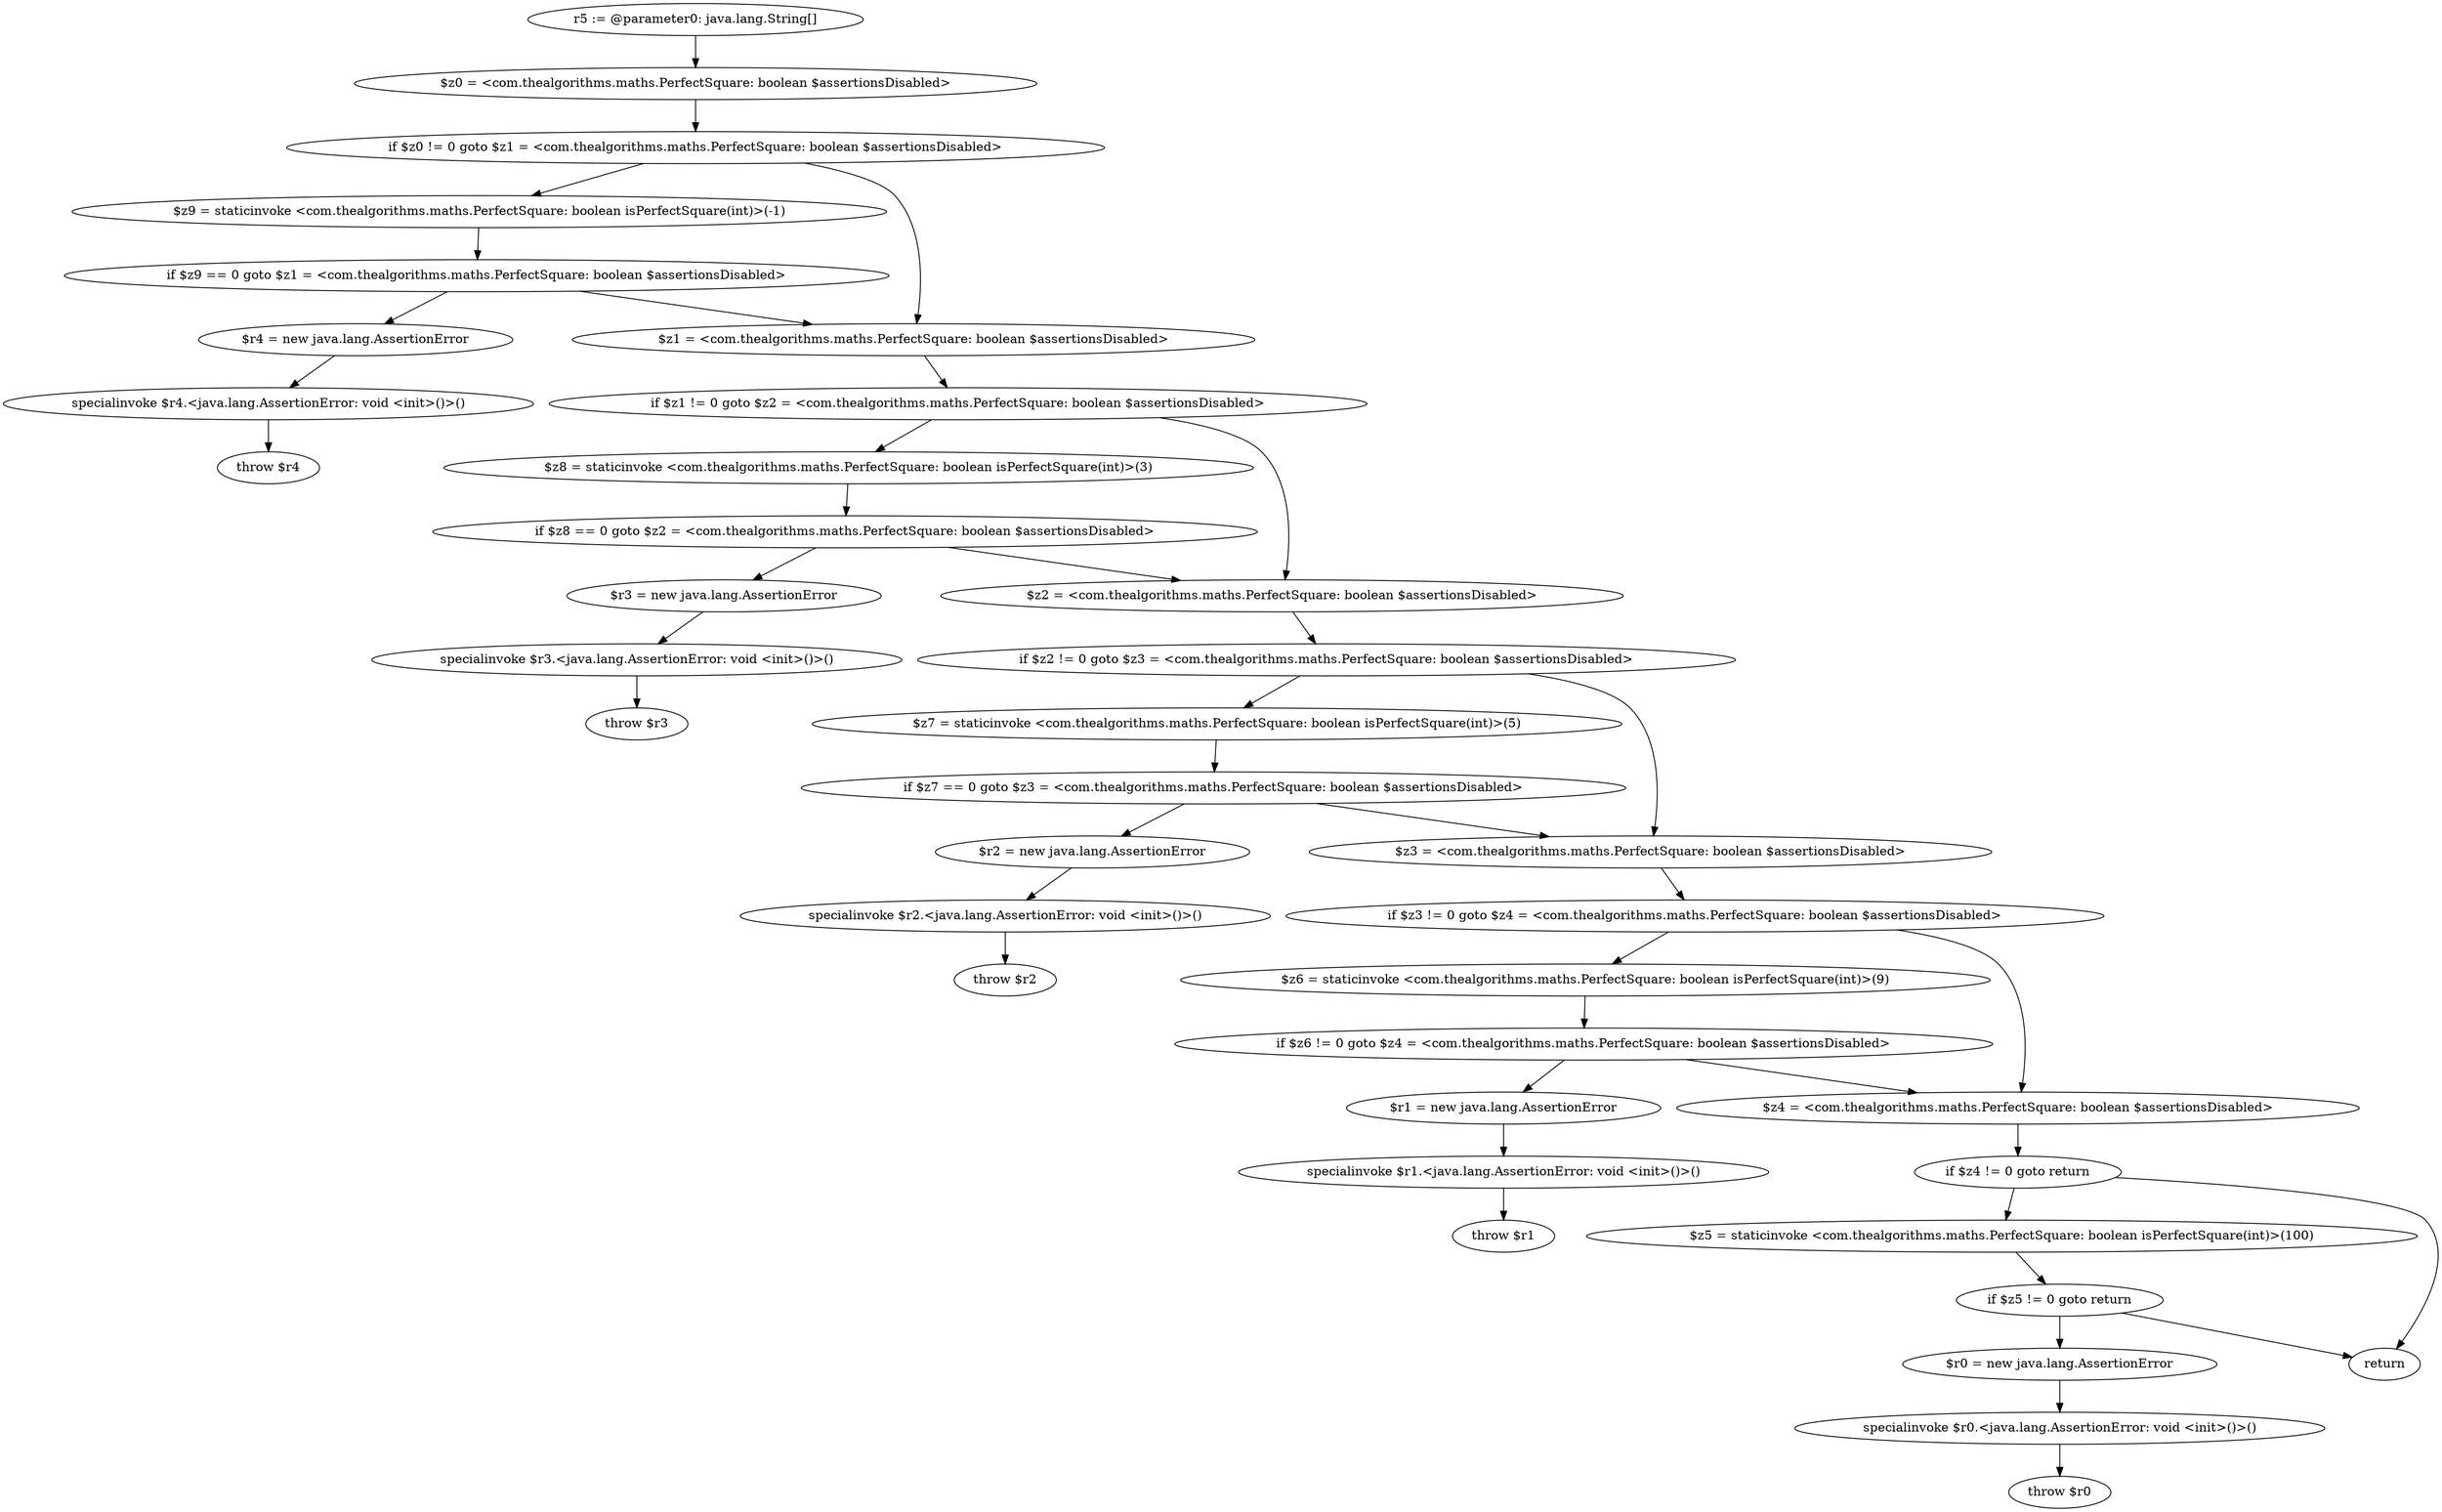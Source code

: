 digraph "unitGraph" {
    "r5 := @parameter0: java.lang.String[]"
    "$z0 = <com.thealgorithms.maths.PerfectSquare: boolean $assertionsDisabled>"
    "if $z0 != 0 goto $z1 = <com.thealgorithms.maths.PerfectSquare: boolean $assertionsDisabled>"
    "$z9 = staticinvoke <com.thealgorithms.maths.PerfectSquare: boolean isPerfectSquare(int)>(-1)"
    "if $z9 == 0 goto $z1 = <com.thealgorithms.maths.PerfectSquare: boolean $assertionsDisabled>"
    "$r4 = new java.lang.AssertionError"
    "specialinvoke $r4.<java.lang.AssertionError: void <init>()>()"
    "throw $r4"
    "$z1 = <com.thealgorithms.maths.PerfectSquare: boolean $assertionsDisabled>"
    "if $z1 != 0 goto $z2 = <com.thealgorithms.maths.PerfectSquare: boolean $assertionsDisabled>"
    "$z8 = staticinvoke <com.thealgorithms.maths.PerfectSquare: boolean isPerfectSquare(int)>(3)"
    "if $z8 == 0 goto $z2 = <com.thealgorithms.maths.PerfectSquare: boolean $assertionsDisabled>"
    "$r3 = new java.lang.AssertionError"
    "specialinvoke $r3.<java.lang.AssertionError: void <init>()>()"
    "throw $r3"
    "$z2 = <com.thealgorithms.maths.PerfectSquare: boolean $assertionsDisabled>"
    "if $z2 != 0 goto $z3 = <com.thealgorithms.maths.PerfectSquare: boolean $assertionsDisabled>"
    "$z7 = staticinvoke <com.thealgorithms.maths.PerfectSquare: boolean isPerfectSquare(int)>(5)"
    "if $z7 == 0 goto $z3 = <com.thealgorithms.maths.PerfectSquare: boolean $assertionsDisabled>"
    "$r2 = new java.lang.AssertionError"
    "specialinvoke $r2.<java.lang.AssertionError: void <init>()>()"
    "throw $r2"
    "$z3 = <com.thealgorithms.maths.PerfectSquare: boolean $assertionsDisabled>"
    "if $z3 != 0 goto $z4 = <com.thealgorithms.maths.PerfectSquare: boolean $assertionsDisabled>"
    "$z6 = staticinvoke <com.thealgorithms.maths.PerfectSquare: boolean isPerfectSquare(int)>(9)"
    "if $z6 != 0 goto $z4 = <com.thealgorithms.maths.PerfectSquare: boolean $assertionsDisabled>"
    "$r1 = new java.lang.AssertionError"
    "specialinvoke $r1.<java.lang.AssertionError: void <init>()>()"
    "throw $r1"
    "$z4 = <com.thealgorithms.maths.PerfectSquare: boolean $assertionsDisabled>"
    "if $z4 != 0 goto return"
    "$z5 = staticinvoke <com.thealgorithms.maths.PerfectSquare: boolean isPerfectSquare(int)>(100)"
    "if $z5 != 0 goto return"
    "$r0 = new java.lang.AssertionError"
    "specialinvoke $r0.<java.lang.AssertionError: void <init>()>()"
    "throw $r0"
    "return"
    "r5 := @parameter0: java.lang.String[]"->"$z0 = <com.thealgorithms.maths.PerfectSquare: boolean $assertionsDisabled>";
    "$z0 = <com.thealgorithms.maths.PerfectSquare: boolean $assertionsDisabled>"->"if $z0 != 0 goto $z1 = <com.thealgorithms.maths.PerfectSquare: boolean $assertionsDisabled>";
    "if $z0 != 0 goto $z1 = <com.thealgorithms.maths.PerfectSquare: boolean $assertionsDisabled>"->"$z9 = staticinvoke <com.thealgorithms.maths.PerfectSquare: boolean isPerfectSquare(int)>(-1)";
    "if $z0 != 0 goto $z1 = <com.thealgorithms.maths.PerfectSquare: boolean $assertionsDisabled>"->"$z1 = <com.thealgorithms.maths.PerfectSquare: boolean $assertionsDisabled>";
    "$z9 = staticinvoke <com.thealgorithms.maths.PerfectSquare: boolean isPerfectSquare(int)>(-1)"->"if $z9 == 0 goto $z1 = <com.thealgorithms.maths.PerfectSquare: boolean $assertionsDisabled>";
    "if $z9 == 0 goto $z1 = <com.thealgorithms.maths.PerfectSquare: boolean $assertionsDisabled>"->"$r4 = new java.lang.AssertionError";
    "if $z9 == 0 goto $z1 = <com.thealgorithms.maths.PerfectSquare: boolean $assertionsDisabled>"->"$z1 = <com.thealgorithms.maths.PerfectSquare: boolean $assertionsDisabled>";
    "$r4 = new java.lang.AssertionError"->"specialinvoke $r4.<java.lang.AssertionError: void <init>()>()";
    "specialinvoke $r4.<java.lang.AssertionError: void <init>()>()"->"throw $r4";
    "$z1 = <com.thealgorithms.maths.PerfectSquare: boolean $assertionsDisabled>"->"if $z1 != 0 goto $z2 = <com.thealgorithms.maths.PerfectSquare: boolean $assertionsDisabled>";
    "if $z1 != 0 goto $z2 = <com.thealgorithms.maths.PerfectSquare: boolean $assertionsDisabled>"->"$z8 = staticinvoke <com.thealgorithms.maths.PerfectSquare: boolean isPerfectSquare(int)>(3)";
    "if $z1 != 0 goto $z2 = <com.thealgorithms.maths.PerfectSquare: boolean $assertionsDisabled>"->"$z2 = <com.thealgorithms.maths.PerfectSquare: boolean $assertionsDisabled>";
    "$z8 = staticinvoke <com.thealgorithms.maths.PerfectSquare: boolean isPerfectSquare(int)>(3)"->"if $z8 == 0 goto $z2 = <com.thealgorithms.maths.PerfectSquare: boolean $assertionsDisabled>";
    "if $z8 == 0 goto $z2 = <com.thealgorithms.maths.PerfectSquare: boolean $assertionsDisabled>"->"$r3 = new java.lang.AssertionError";
    "if $z8 == 0 goto $z2 = <com.thealgorithms.maths.PerfectSquare: boolean $assertionsDisabled>"->"$z2 = <com.thealgorithms.maths.PerfectSquare: boolean $assertionsDisabled>";
    "$r3 = new java.lang.AssertionError"->"specialinvoke $r3.<java.lang.AssertionError: void <init>()>()";
    "specialinvoke $r3.<java.lang.AssertionError: void <init>()>()"->"throw $r3";
    "$z2 = <com.thealgorithms.maths.PerfectSquare: boolean $assertionsDisabled>"->"if $z2 != 0 goto $z3 = <com.thealgorithms.maths.PerfectSquare: boolean $assertionsDisabled>";
    "if $z2 != 0 goto $z3 = <com.thealgorithms.maths.PerfectSquare: boolean $assertionsDisabled>"->"$z7 = staticinvoke <com.thealgorithms.maths.PerfectSquare: boolean isPerfectSquare(int)>(5)";
    "if $z2 != 0 goto $z3 = <com.thealgorithms.maths.PerfectSquare: boolean $assertionsDisabled>"->"$z3 = <com.thealgorithms.maths.PerfectSquare: boolean $assertionsDisabled>";
    "$z7 = staticinvoke <com.thealgorithms.maths.PerfectSquare: boolean isPerfectSquare(int)>(5)"->"if $z7 == 0 goto $z3 = <com.thealgorithms.maths.PerfectSquare: boolean $assertionsDisabled>";
    "if $z7 == 0 goto $z3 = <com.thealgorithms.maths.PerfectSquare: boolean $assertionsDisabled>"->"$r2 = new java.lang.AssertionError";
    "if $z7 == 0 goto $z3 = <com.thealgorithms.maths.PerfectSquare: boolean $assertionsDisabled>"->"$z3 = <com.thealgorithms.maths.PerfectSquare: boolean $assertionsDisabled>";
    "$r2 = new java.lang.AssertionError"->"specialinvoke $r2.<java.lang.AssertionError: void <init>()>()";
    "specialinvoke $r2.<java.lang.AssertionError: void <init>()>()"->"throw $r2";
    "$z3 = <com.thealgorithms.maths.PerfectSquare: boolean $assertionsDisabled>"->"if $z3 != 0 goto $z4 = <com.thealgorithms.maths.PerfectSquare: boolean $assertionsDisabled>";
    "if $z3 != 0 goto $z4 = <com.thealgorithms.maths.PerfectSquare: boolean $assertionsDisabled>"->"$z6 = staticinvoke <com.thealgorithms.maths.PerfectSquare: boolean isPerfectSquare(int)>(9)";
    "if $z3 != 0 goto $z4 = <com.thealgorithms.maths.PerfectSquare: boolean $assertionsDisabled>"->"$z4 = <com.thealgorithms.maths.PerfectSquare: boolean $assertionsDisabled>";
    "$z6 = staticinvoke <com.thealgorithms.maths.PerfectSquare: boolean isPerfectSquare(int)>(9)"->"if $z6 != 0 goto $z4 = <com.thealgorithms.maths.PerfectSquare: boolean $assertionsDisabled>";
    "if $z6 != 0 goto $z4 = <com.thealgorithms.maths.PerfectSquare: boolean $assertionsDisabled>"->"$r1 = new java.lang.AssertionError";
    "if $z6 != 0 goto $z4 = <com.thealgorithms.maths.PerfectSquare: boolean $assertionsDisabled>"->"$z4 = <com.thealgorithms.maths.PerfectSquare: boolean $assertionsDisabled>";
    "$r1 = new java.lang.AssertionError"->"specialinvoke $r1.<java.lang.AssertionError: void <init>()>()";
    "specialinvoke $r1.<java.lang.AssertionError: void <init>()>()"->"throw $r1";
    "$z4 = <com.thealgorithms.maths.PerfectSquare: boolean $assertionsDisabled>"->"if $z4 != 0 goto return";
    "if $z4 != 0 goto return"->"$z5 = staticinvoke <com.thealgorithms.maths.PerfectSquare: boolean isPerfectSquare(int)>(100)";
    "if $z4 != 0 goto return"->"return";
    "$z5 = staticinvoke <com.thealgorithms.maths.PerfectSquare: boolean isPerfectSquare(int)>(100)"->"if $z5 != 0 goto return";
    "if $z5 != 0 goto return"->"$r0 = new java.lang.AssertionError";
    "if $z5 != 0 goto return"->"return";
    "$r0 = new java.lang.AssertionError"->"specialinvoke $r0.<java.lang.AssertionError: void <init>()>()";
    "specialinvoke $r0.<java.lang.AssertionError: void <init>()>()"->"throw $r0";
}

